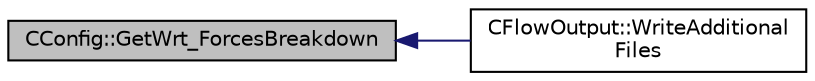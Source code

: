 digraph "CConfig::GetWrt_ForcesBreakdown"
{
  edge [fontname="Helvetica",fontsize="10",labelfontname="Helvetica",labelfontsize="10"];
  node [fontname="Helvetica",fontsize="10",shape=record];
  rankdir="LR";
  Node13803 [label="CConfig::GetWrt_ForcesBreakdown",height=0.2,width=0.4,color="black", fillcolor="grey75", style="filled", fontcolor="black"];
  Node13803 -> Node13804 [dir="back",color="midnightblue",fontsize="10",style="solid",fontname="Helvetica"];
  Node13804 [label="CFlowOutput::WriteAdditional\lFiles",height=0.2,width=0.4,color="black", fillcolor="white", style="filled",URL="$class_c_flow_output.html#aaac3fb7b2575967b157c306065ab1ea8",tooltip="Write any additional files defined for the current solver. "];
}
